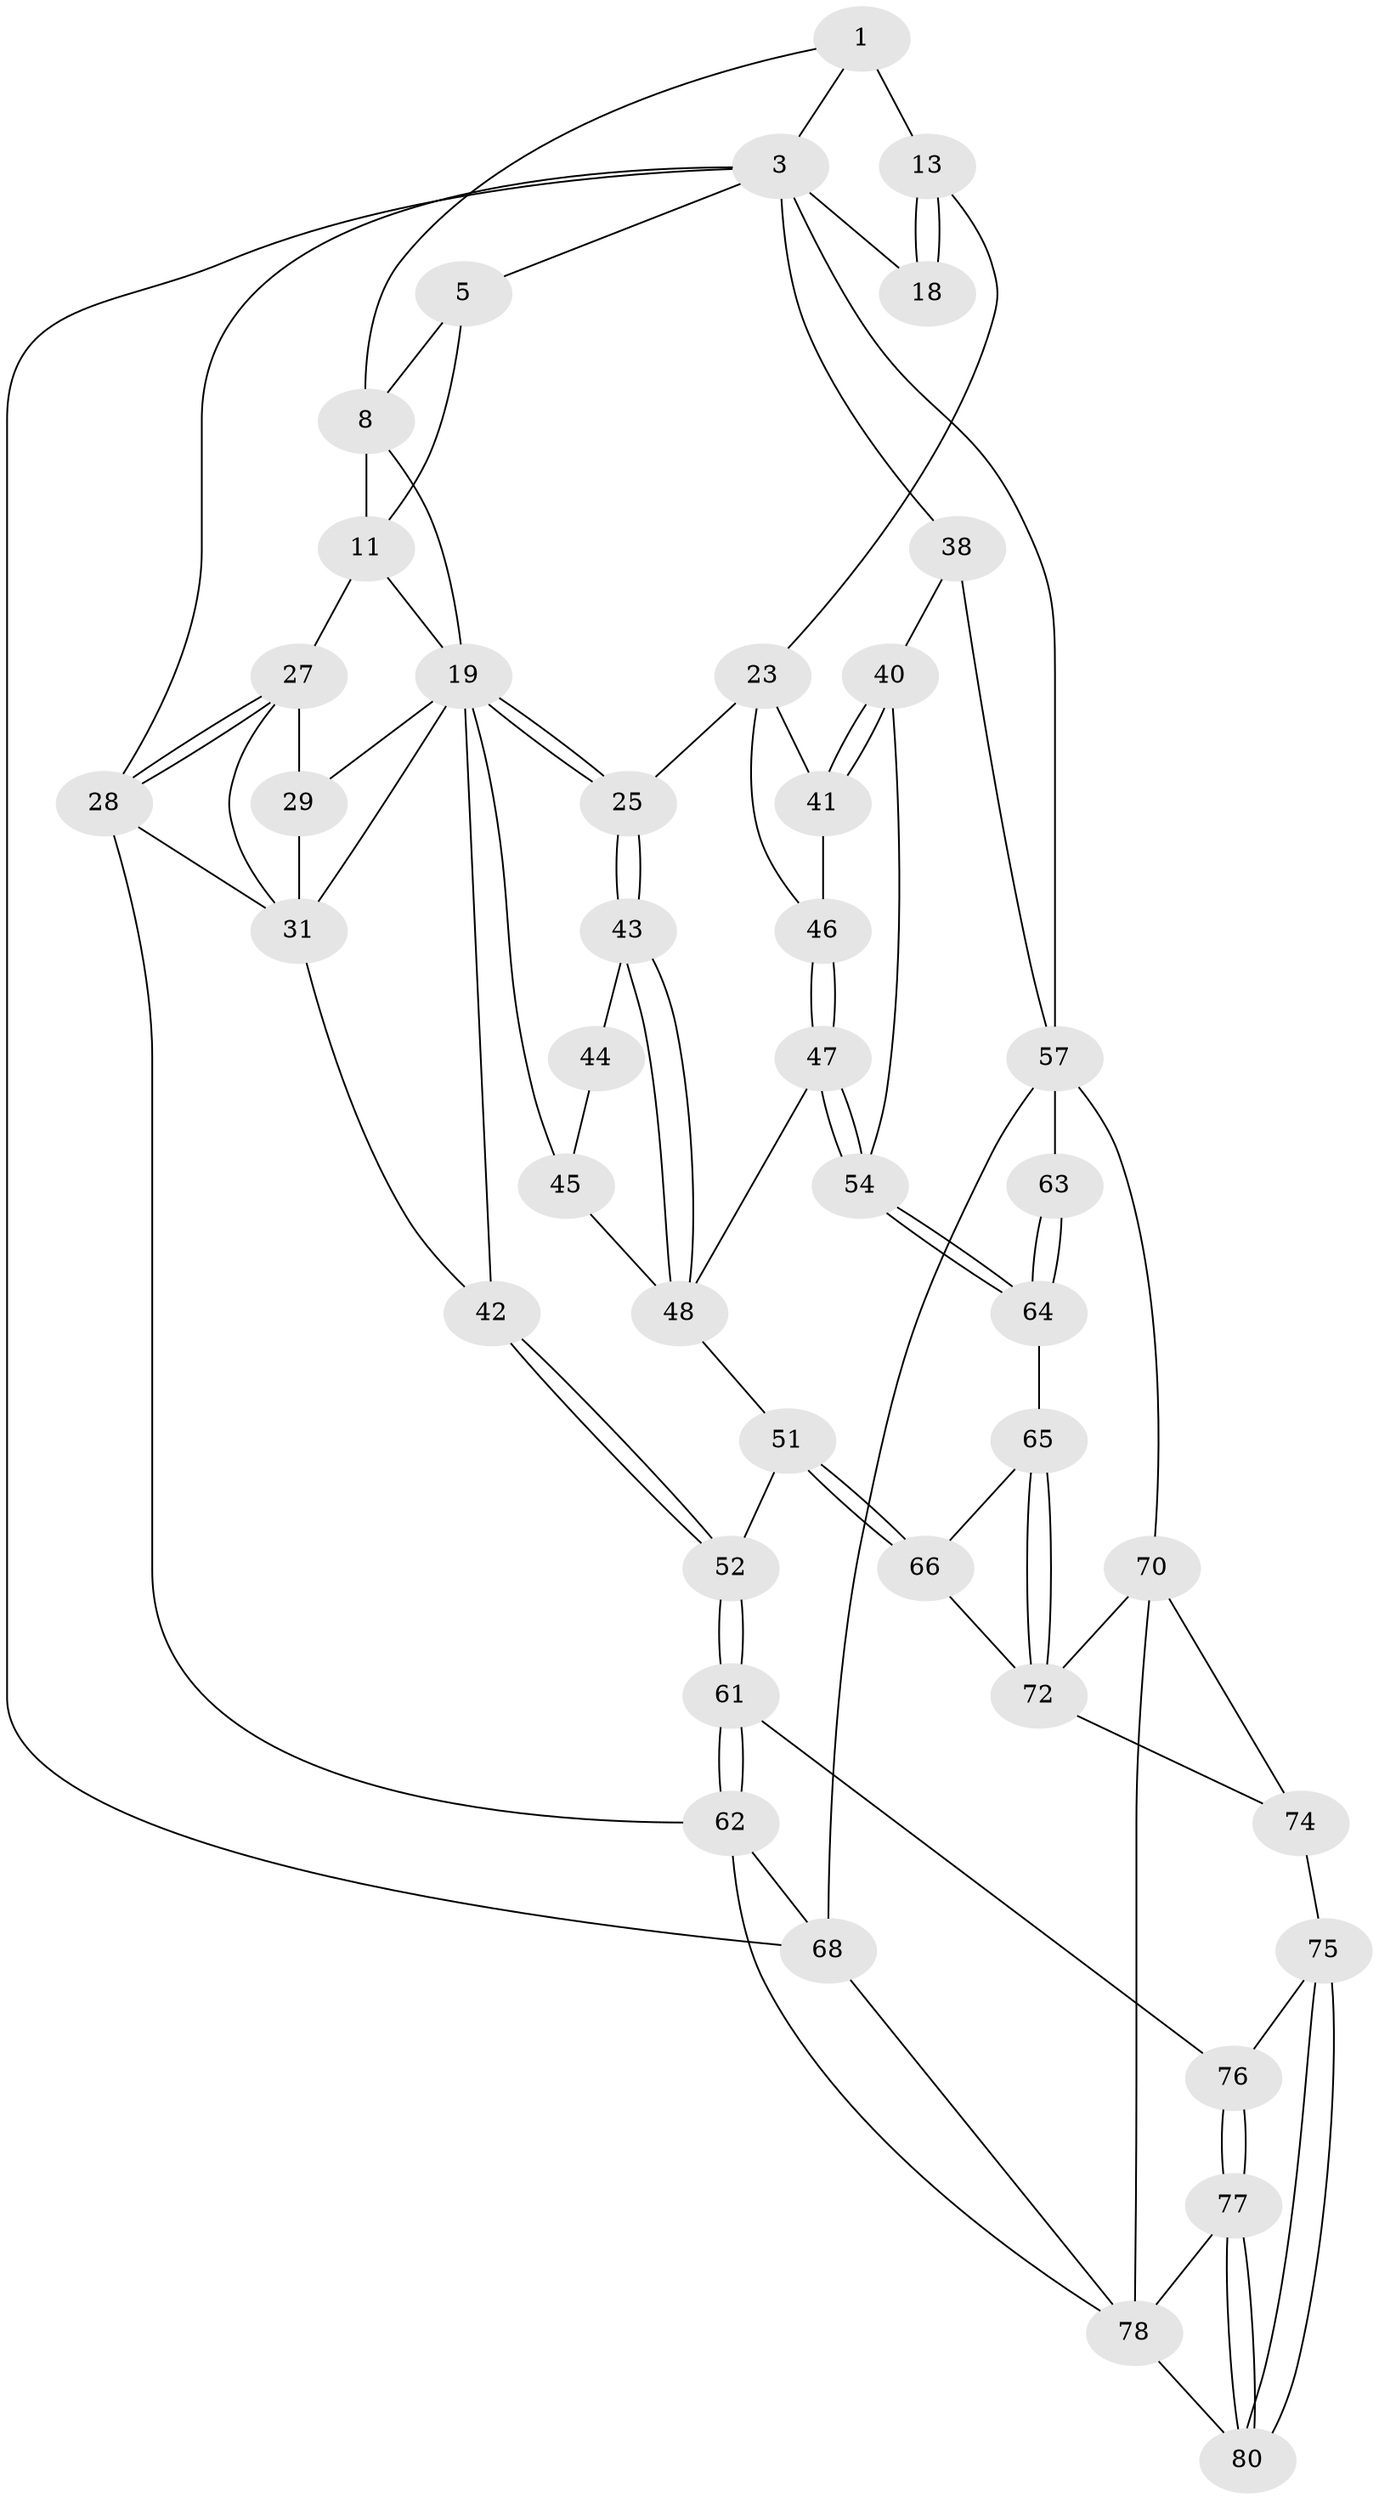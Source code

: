 // original degree distribution, {3: 0.023255813953488372, 4: 0.2558139534883721, 6: 0.23255813953488372, 5: 0.4883720930232558}
// Generated by graph-tools (version 1.1) at 2025/17/03/09/25 04:17:12]
// undirected, 43 vertices, 93 edges
graph export_dot {
graph [start="1"]
  node [color=gray90,style=filled];
  1 [pos="+0.5292142882532912+0",super="+7+2"];
  3 [pos="+1+0",super="+17+4"];
  5 [pos="+0.009376481891831987+0",super="+6"];
  8 [pos="+0.45213712840135534+0.11156175887104446",super="+9"];
  11 [pos="+0.2451531918079455+0.07639232378254543",super="+12"];
  13 [pos="+0.6905181530934806+0.0026637963478541886",super="+14"];
  18 [pos="+0.8135325066633455+0.14782719943947634"];
  19 [pos="+0.3976386695329434+0.2129930482149217",super="+20"];
  23 [pos="+0.5966548424338464+0.21171314471121114",super="+24+26"];
  25 [pos="+0.434529575543147+0.24964235834240417"];
  27 [pos="+0.12329364018685132+0.11811166812369249",super="+30"];
  28 [pos="+0+0.24966819184576988",super="+33"];
  29 [pos="+0.27265110349218996+0.21179890481538005"];
  31 [pos="+0.15186149837380275+0.24362791246297444",super="+32+34"];
  38 [pos="+0.9247802880230307+0.33273376591465037",super="+39"];
  40 [pos="+0.7223762448852441+0.3351566460082017",super="+53"];
  41 [pos="+0.7140041452549067+0.323946307716359"];
  42 [pos="+0.14633391999313222+0.4521706507547443"];
  43 [pos="+0.41598472341698906+0.345007062143885"];
  44 [pos="+0.40344230888030647+0.35215060363482764"];
  45 [pos="+0.31900487790746007+0.37905331830294886",super="+50"];
  46 [pos="+0.5436416002953484+0.3588782330420579"];
  47 [pos="+0.5014638566794839+0.49603750141191283"];
  48 [pos="+0.49766302391521994+0.4963250114665754",super="+49"];
  51 [pos="+0.31797169663244607+0.6100996773294"];
  52 [pos="+0.18622613454219833+0.5627561847062096"];
  54 [pos="+0.5811734063516932+0.5407089157785271"];
  57 [pos="+1+0.7538369177701715",super="+60+58"];
  61 [pos="+0.04117206804630843+0.7054453996212556"];
  62 [pos="+0+0.6871947684460488",super="+67"];
  63 [pos="+0.7099257010178491+0.7036494336328974"];
  64 [pos="+0.6121760845147562+0.6210063528099009"];
  65 [pos="+0.5355763362494569+0.6806374650383071"];
  66 [pos="+0.32035082238470053+0.6178898369905749"];
  68 [pos="+0+1"];
  70 [pos="+0.6041683973114237+0.9364262283186755",super="+71+85"];
  72 [pos="+0.4604641937606663+0.7959185766324649",super="+73"];
  74 [pos="+0.2889008906139755+0.7888103959245895"];
  75 [pos="+0.2523261476017698+0.7908610476824975"];
  76 [pos="+0.05798593284153068+0.7303049782322018"];
  77 [pos="+0.05918984669610016+0.7345454399743968"];
  78 [pos="+0.035631963796451116+0.8916211118587257",super="+83+79"];
  80 [pos="+0.14240408316429407+0.871816590933663"];
  1 -- 8;
  1 -- 3;
  1 -- 13 [weight=2];
  3 -- 57 [weight=2];
  3 -- 18;
  3 -- 38;
  3 -- 28;
  3 -- 5;
  3 -- 68;
  5 -- 11;
  5 -- 8;
  8 -- 19;
  8 -- 11;
  11 -- 27;
  11 -- 19;
  13 -- 18 [weight=2];
  13 -- 18;
  13 -- 23 [weight=2];
  19 -- 25;
  19 -- 25;
  19 -- 45;
  19 -- 42;
  19 -- 29;
  19 -- 31;
  23 -- 25;
  23 -- 46;
  23 -- 41;
  25 -- 43;
  25 -- 43;
  27 -- 28;
  27 -- 28;
  27 -- 29;
  27 -- 31;
  28 -- 62;
  28 -- 31;
  29 -- 31;
  31 -- 42;
  38 -- 40 [weight=2];
  38 -- 57;
  40 -- 41;
  40 -- 41;
  40 -- 54;
  41 -- 46;
  42 -- 52;
  42 -- 52;
  43 -- 44;
  43 -- 48;
  43 -- 48;
  44 -- 45 [weight=2];
  45 -- 48;
  46 -- 47;
  46 -- 47;
  47 -- 48;
  47 -- 54;
  47 -- 54;
  48 -- 51;
  51 -- 52;
  51 -- 66;
  51 -- 66;
  52 -- 61;
  52 -- 61;
  54 -- 64;
  54 -- 64;
  57 -- 68;
  57 -- 70 [weight=2];
  57 -- 63 [weight=2];
  61 -- 62;
  61 -- 62;
  61 -- 76;
  62 -- 68;
  62 -- 78;
  63 -- 64;
  63 -- 64;
  64 -- 65;
  65 -- 66;
  65 -- 72;
  65 -- 72;
  66 -- 72;
  68 -- 78;
  70 -- 72;
  70 -- 74;
  70 -- 78 [weight=3];
  72 -- 74;
  74 -- 75;
  75 -- 76;
  75 -- 80;
  75 -- 80;
  76 -- 77;
  76 -- 77;
  77 -- 78;
  77 -- 80;
  77 -- 80;
  78 -- 80;
}

